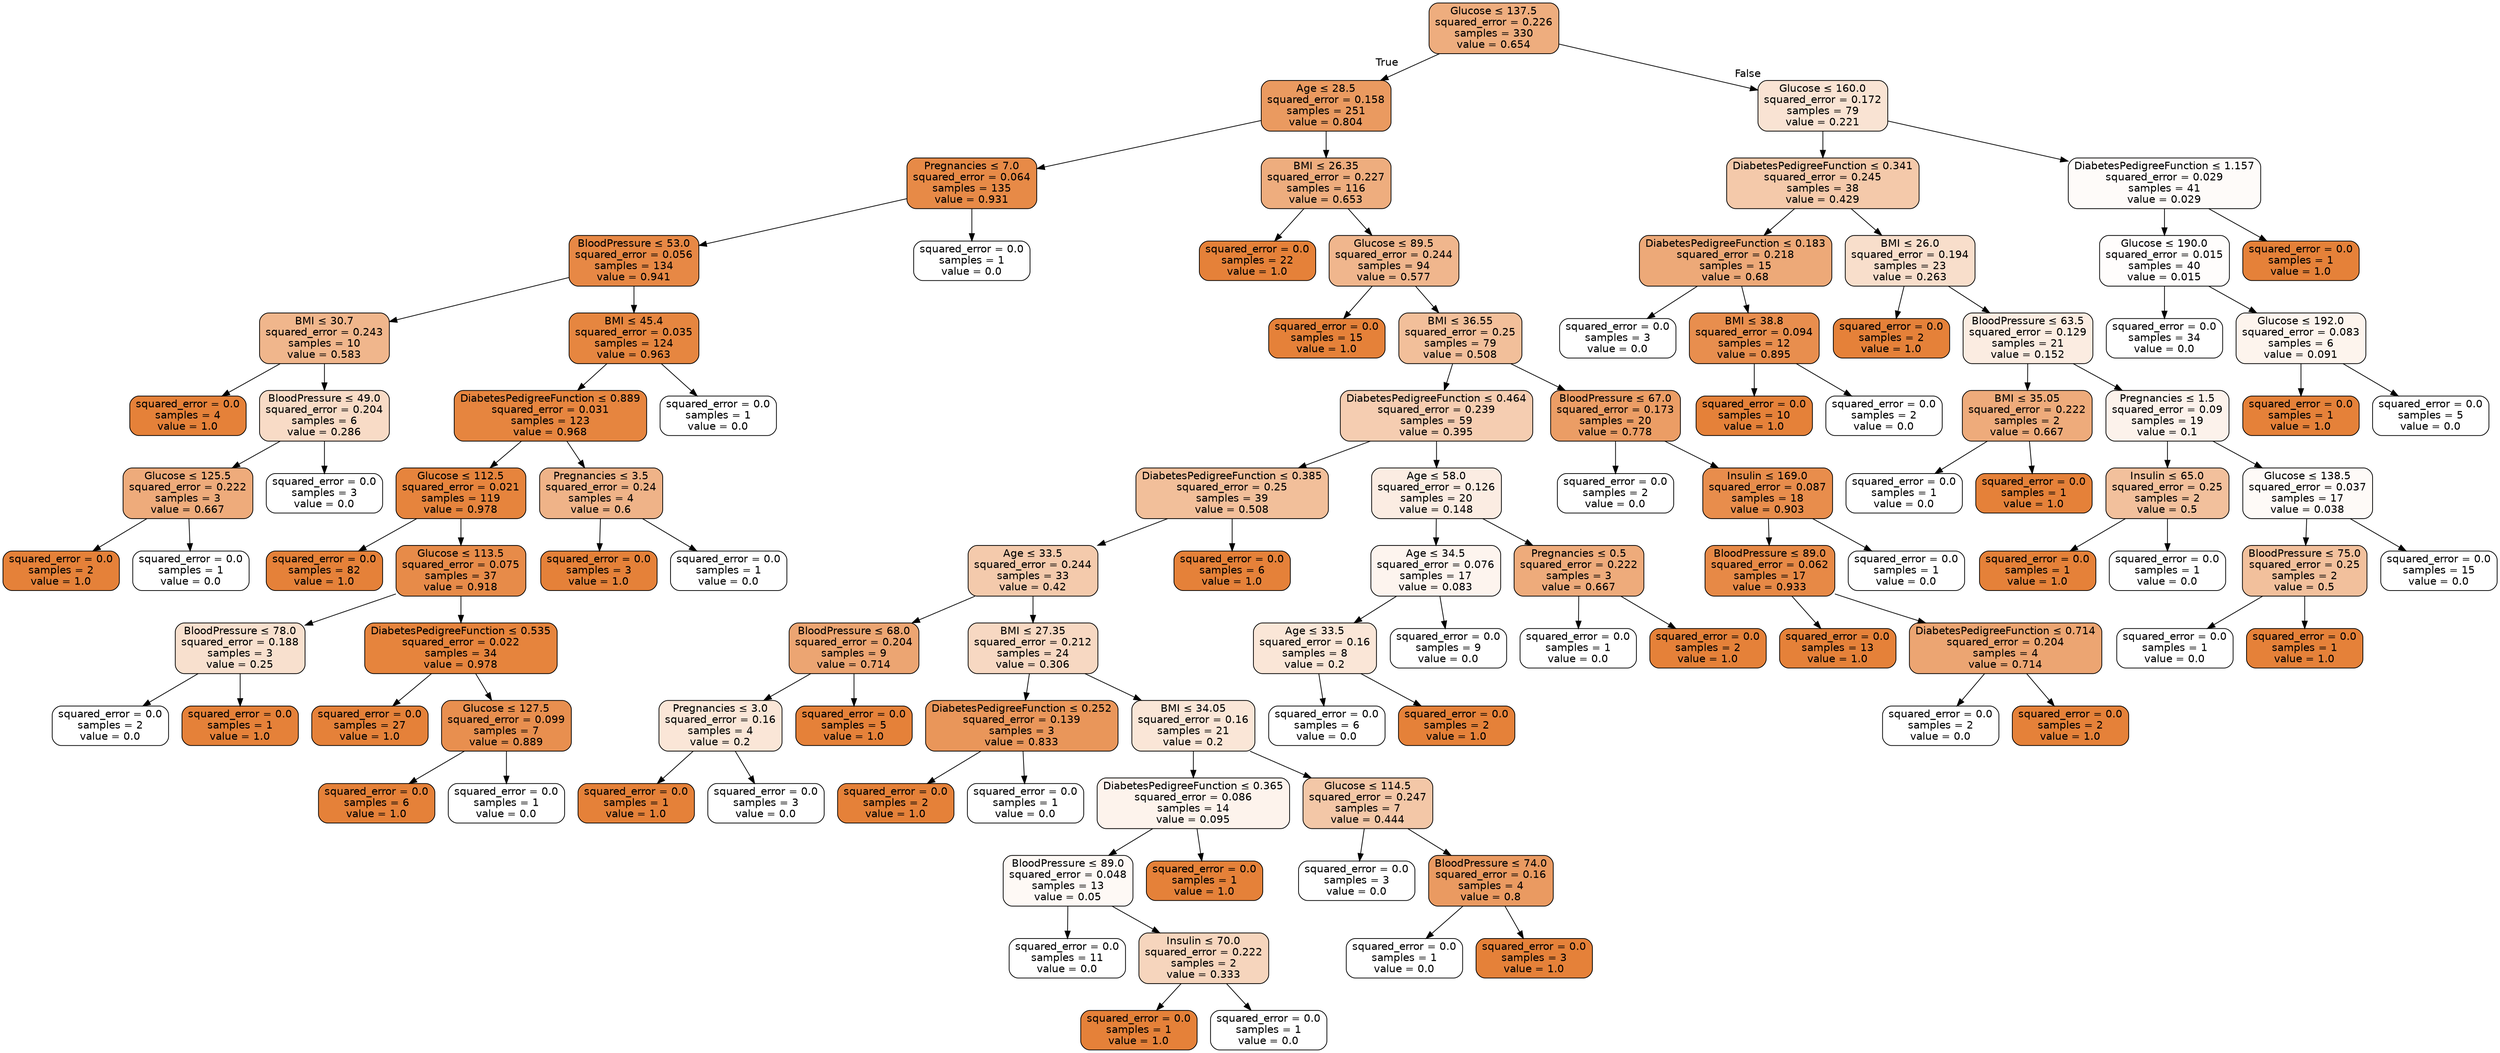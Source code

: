 digraph Tree {
node [shape=box, style="filled, rounded", color="black", fontname="helvetica"] ;
edge [fontname="helvetica"] ;
0 [label=<Glucose &le; 137.5<br/>squared_error = 0.226<br/>samples = 330<br/>value = 0.654>, fillcolor="#eead7e"] ;
1 [label=<Age &le; 28.5<br/>squared_error = 0.158<br/>samples = 251<br/>value = 0.804>, fillcolor="#ea9a60"] ;
0 -> 1 [labeldistance=2.5, labelangle=45, headlabel="True"] ;
2 [label=<Pregnancies &le; 7.0<br/>squared_error = 0.064<br/>samples = 135<br/>value = 0.931>, fillcolor="#e78a47"] ;
1 -> 2 ;
3 [label=<BloodPressure &le; 53.0<br/>squared_error = 0.056<br/>samples = 134<br/>value = 0.941>, fillcolor="#e78845"] ;
2 -> 3 ;
4 [label=<BMI &le; 30.7<br/>squared_error = 0.243<br/>samples = 10<br/>value = 0.583>, fillcolor="#f0b68c"] ;
3 -> 4 ;
5 [label=<squared_error = 0.0<br/>samples = 4<br/>value = 1.0>, fillcolor="#e58139"] ;
4 -> 5 ;
6 [label=<BloodPressure &le; 49.0<br/>squared_error = 0.204<br/>samples = 6<br/>value = 0.286>, fillcolor="#f8dbc6"] ;
4 -> 6 ;
7 [label=<Glucose &le; 125.5<br/>squared_error = 0.222<br/>samples = 3<br/>value = 0.667>, fillcolor="#eeab7b"] ;
6 -> 7 ;
8 [label=<squared_error = 0.0<br/>samples = 2<br/>value = 1.0>, fillcolor="#e58139"] ;
7 -> 8 ;
9 [label=<squared_error = 0.0<br/>samples = 1<br/>value = 0.0>, fillcolor="#ffffff"] ;
7 -> 9 ;
10 [label=<squared_error = 0.0<br/>samples = 3<br/>value = 0.0>, fillcolor="#ffffff"] ;
6 -> 10 ;
11 [label=<BMI &le; 45.4<br/>squared_error = 0.035<br/>samples = 124<br/>value = 0.963>, fillcolor="#e68640"] ;
3 -> 11 ;
12 [label=<DiabetesPedigreeFunction &le; 0.889<br/>squared_error = 0.031<br/>samples = 123<br/>value = 0.968>, fillcolor="#e6853f"] ;
11 -> 12 ;
13 [label=<Glucose &le; 112.5<br/>squared_error = 0.021<br/>samples = 119<br/>value = 0.978>, fillcolor="#e6843d"] ;
12 -> 13 ;
14 [label=<squared_error = 0.0<br/>samples = 82<br/>value = 1.0>, fillcolor="#e58139"] ;
13 -> 14 ;
15 [label=<Glucose &le; 113.5<br/>squared_error = 0.075<br/>samples = 37<br/>value = 0.918>, fillcolor="#e78b49"] ;
13 -> 15 ;
16 [label=<BloodPressure &le; 78.0<br/>squared_error = 0.188<br/>samples = 3<br/>value = 0.25>, fillcolor="#f8e0ce"] ;
15 -> 16 ;
17 [label=<squared_error = 0.0<br/>samples = 2<br/>value = 0.0>, fillcolor="#ffffff"] ;
16 -> 17 ;
18 [label=<squared_error = 0.0<br/>samples = 1<br/>value = 1.0>, fillcolor="#e58139"] ;
16 -> 18 ;
19 [label=<DiabetesPedigreeFunction &le; 0.535<br/>squared_error = 0.022<br/>samples = 34<br/>value = 0.978>, fillcolor="#e6843d"] ;
15 -> 19 ;
20 [label=<squared_error = 0.0<br/>samples = 27<br/>value = 1.0>, fillcolor="#e58139"] ;
19 -> 20 ;
21 [label=<Glucose &le; 127.5<br/>squared_error = 0.099<br/>samples = 7<br/>value = 0.889>, fillcolor="#e88f4f"] ;
19 -> 21 ;
22 [label=<squared_error = 0.0<br/>samples = 6<br/>value = 1.0>, fillcolor="#e58139"] ;
21 -> 22 ;
23 [label=<squared_error = 0.0<br/>samples = 1<br/>value = 0.0>, fillcolor="#ffffff"] ;
21 -> 23 ;
24 [label=<Pregnancies &le; 3.5<br/>squared_error = 0.24<br/>samples = 4<br/>value = 0.6>, fillcolor="#efb388"] ;
12 -> 24 ;
25 [label=<squared_error = 0.0<br/>samples = 3<br/>value = 1.0>, fillcolor="#e58139"] ;
24 -> 25 ;
26 [label=<squared_error = 0.0<br/>samples = 1<br/>value = 0.0>, fillcolor="#ffffff"] ;
24 -> 26 ;
27 [label=<squared_error = 0.0<br/>samples = 1<br/>value = 0.0>, fillcolor="#ffffff"] ;
11 -> 27 ;
28 [label=<squared_error = 0.0<br/>samples = 1<br/>value = 0.0>, fillcolor="#ffffff"] ;
2 -> 28 ;
29 [label=<BMI &le; 26.35<br/>squared_error = 0.227<br/>samples = 116<br/>value = 0.653>, fillcolor="#eead7e"] ;
1 -> 29 ;
30 [label=<squared_error = 0.0<br/>samples = 22<br/>value = 1.0>, fillcolor="#e58139"] ;
29 -> 30 ;
31 [label=<Glucose &le; 89.5<br/>squared_error = 0.244<br/>samples = 94<br/>value = 0.577>, fillcolor="#f0b68d"] ;
29 -> 31 ;
32 [label=<squared_error = 0.0<br/>samples = 15<br/>value = 1.0>, fillcolor="#e58139"] ;
31 -> 32 ;
33 [label=<BMI &le; 36.55<br/>squared_error = 0.25<br/>samples = 79<br/>value = 0.508>, fillcolor="#f2bf9a"] ;
31 -> 33 ;
34 [label=<DiabetesPedigreeFunction &le; 0.464<br/>squared_error = 0.239<br/>samples = 59<br/>value = 0.395>, fillcolor="#f5cdb1"] ;
33 -> 34 ;
35 [label=<DiabetesPedigreeFunction &le; 0.385<br/>squared_error = 0.25<br/>samples = 39<br/>value = 0.508>, fillcolor="#f2bf9a"] ;
34 -> 35 ;
36 [label=<Age &le; 33.5<br/>squared_error = 0.244<br/>samples = 33<br/>value = 0.42>, fillcolor="#f4caac"] ;
35 -> 36 ;
37 [label=<BloodPressure &le; 68.0<br/>squared_error = 0.204<br/>samples = 9<br/>value = 0.714>, fillcolor="#eca572"] ;
36 -> 37 ;
38 [label=<Pregnancies &le; 3.0<br/>squared_error = 0.16<br/>samples = 4<br/>value = 0.2>, fillcolor="#fae6d7"] ;
37 -> 38 ;
39 [label=<squared_error = 0.0<br/>samples = 1<br/>value = 1.0>, fillcolor="#e58139"] ;
38 -> 39 ;
40 [label=<squared_error = 0.0<br/>samples = 3<br/>value = 0.0>, fillcolor="#ffffff"] ;
38 -> 40 ;
41 [label=<squared_error = 0.0<br/>samples = 5<br/>value = 1.0>, fillcolor="#e58139"] ;
37 -> 41 ;
42 [label=<BMI &le; 27.35<br/>squared_error = 0.212<br/>samples = 24<br/>value = 0.306>, fillcolor="#f7d8c2"] ;
36 -> 42 ;
43 [label=<DiabetesPedigreeFunction &le; 0.252<br/>squared_error = 0.139<br/>samples = 3<br/>value = 0.833>, fillcolor="#e9965a"] ;
42 -> 43 ;
44 [label=<squared_error = 0.0<br/>samples = 2<br/>value = 1.0>, fillcolor="#e58139"] ;
43 -> 44 ;
45 [label=<squared_error = 0.0<br/>samples = 1<br/>value = 0.0>, fillcolor="#ffffff"] ;
43 -> 45 ;
46 [label=<BMI &le; 34.05<br/>squared_error = 0.16<br/>samples = 21<br/>value = 0.2>, fillcolor="#fae6d7"] ;
42 -> 46 ;
47 [label=<DiabetesPedigreeFunction &le; 0.365<br/>squared_error = 0.086<br/>samples = 14<br/>value = 0.095>, fillcolor="#fdf3ec"] ;
46 -> 47 ;
48 [label=<BloodPressure &le; 89.0<br/>squared_error = 0.048<br/>samples = 13<br/>value = 0.05>, fillcolor="#fef9f5"] ;
47 -> 48 ;
49 [label=<squared_error = 0.0<br/>samples = 11<br/>value = 0.0>, fillcolor="#ffffff"] ;
48 -> 49 ;
50 [label=<Insulin &le; 70.0<br/>squared_error = 0.222<br/>samples = 2<br/>value = 0.333>, fillcolor="#f6d5bd"] ;
48 -> 50 ;
51 [label=<squared_error = 0.0<br/>samples = 1<br/>value = 1.0>, fillcolor="#e58139"] ;
50 -> 51 ;
52 [label=<squared_error = 0.0<br/>samples = 1<br/>value = 0.0>, fillcolor="#ffffff"] ;
50 -> 52 ;
53 [label=<squared_error = 0.0<br/>samples = 1<br/>value = 1.0>, fillcolor="#e58139"] ;
47 -> 53 ;
54 [label=<Glucose &le; 114.5<br/>squared_error = 0.247<br/>samples = 7<br/>value = 0.444>, fillcolor="#f3c7a7"] ;
46 -> 54 ;
55 [label=<squared_error = 0.0<br/>samples = 3<br/>value = 0.0>, fillcolor="#ffffff"] ;
54 -> 55 ;
56 [label=<BloodPressure &le; 74.0<br/>squared_error = 0.16<br/>samples = 4<br/>value = 0.8>, fillcolor="#ea9a61"] ;
54 -> 56 ;
57 [label=<squared_error = 0.0<br/>samples = 1<br/>value = 0.0>, fillcolor="#ffffff"] ;
56 -> 57 ;
58 [label=<squared_error = 0.0<br/>samples = 3<br/>value = 1.0>, fillcolor="#e58139"] ;
56 -> 58 ;
59 [label=<squared_error = 0.0<br/>samples = 6<br/>value = 1.0>, fillcolor="#e58139"] ;
35 -> 59 ;
60 [label=<Age &le; 58.0<br/>squared_error = 0.126<br/>samples = 20<br/>value = 0.148>, fillcolor="#fbece2"] ;
34 -> 60 ;
61 [label=<Age &le; 34.5<br/>squared_error = 0.076<br/>samples = 17<br/>value = 0.083>, fillcolor="#fdf4ee"] ;
60 -> 61 ;
62 [label=<Age &le; 33.5<br/>squared_error = 0.16<br/>samples = 8<br/>value = 0.2>, fillcolor="#fae6d7"] ;
61 -> 62 ;
63 [label=<squared_error = 0.0<br/>samples = 6<br/>value = 0.0>, fillcolor="#ffffff"] ;
62 -> 63 ;
64 [label=<squared_error = 0.0<br/>samples = 2<br/>value = 1.0>, fillcolor="#e58139"] ;
62 -> 64 ;
65 [label=<squared_error = 0.0<br/>samples = 9<br/>value = 0.0>, fillcolor="#ffffff"] ;
61 -> 65 ;
66 [label=<Pregnancies &le; 0.5<br/>squared_error = 0.222<br/>samples = 3<br/>value = 0.667>, fillcolor="#eeab7b"] ;
60 -> 66 ;
67 [label=<squared_error = 0.0<br/>samples = 1<br/>value = 0.0>, fillcolor="#ffffff"] ;
66 -> 67 ;
68 [label=<squared_error = 0.0<br/>samples = 2<br/>value = 1.0>, fillcolor="#e58139"] ;
66 -> 68 ;
69 [label=<BloodPressure &le; 67.0<br/>squared_error = 0.173<br/>samples = 20<br/>value = 0.778>, fillcolor="#eb9d65"] ;
33 -> 69 ;
70 [label=<squared_error = 0.0<br/>samples = 2<br/>value = 0.0>, fillcolor="#ffffff"] ;
69 -> 70 ;
71 [label=<Insulin &le; 169.0<br/>squared_error = 0.087<br/>samples = 18<br/>value = 0.903>, fillcolor="#e88d4c"] ;
69 -> 71 ;
72 [label=<BloodPressure &le; 89.0<br/>squared_error = 0.062<br/>samples = 17<br/>value = 0.933>, fillcolor="#e78946"] ;
71 -> 72 ;
73 [label=<squared_error = 0.0<br/>samples = 13<br/>value = 1.0>, fillcolor="#e58139"] ;
72 -> 73 ;
74 [label=<DiabetesPedigreeFunction &le; 0.714<br/>squared_error = 0.204<br/>samples = 4<br/>value = 0.714>, fillcolor="#eca572"] ;
72 -> 74 ;
75 [label=<squared_error = 0.0<br/>samples = 2<br/>value = 0.0>, fillcolor="#ffffff"] ;
74 -> 75 ;
76 [label=<squared_error = 0.0<br/>samples = 2<br/>value = 1.0>, fillcolor="#e58139"] ;
74 -> 76 ;
77 [label=<squared_error = 0.0<br/>samples = 1<br/>value = 0.0>, fillcolor="#ffffff"] ;
71 -> 77 ;
78 [label=<Glucose &le; 160.0<br/>squared_error = 0.172<br/>samples = 79<br/>value = 0.221>, fillcolor="#f9e3d3"] ;
0 -> 78 [labeldistance=2.5, labelangle=-45, headlabel="False"] ;
79 [label=<DiabetesPedigreeFunction &le; 0.341<br/>squared_error = 0.245<br/>samples = 38<br/>value = 0.429>, fillcolor="#f4c9aa"] ;
78 -> 79 ;
80 [label=<DiabetesPedigreeFunction &le; 0.183<br/>squared_error = 0.218<br/>samples = 15<br/>value = 0.68>, fillcolor="#eda978"] ;
79 -> 80 ;
81 [label=<squared_error = 0.0<br/>samples = 3<br/>value = 0.0>, fillcolor="#ffffff"] ;
80 -> 81 ;
82 [label=<BMI &le; 38.8<br/>squared_error = 0.094<br/>samples = 12<br/>value = 0.895>, fillcolor="#e88e4e"] ;
80 -> 82 ;
83 [label=<squared_error = 0.0<br/>samples = 10<br/>value = 1.0>, fillcolor="#e58139"] ;
82 -> 83 ;
84 [label=<squared_error = 0.0<br/>samples = 2<br/>value = 0.0>, fillcolor="#ffffff"] ;
82 -> 84 ;
85 [label=<BMI &le; 26.0<br/>squared_error = 0.194<br/>samples = 23<br/>value = 0.263>, fillcolor="#f8decb"] ;
79 -> 85 ;
86 [label=<squared_error = 0.0<br/>samples = 2<br/>value = 1.0>, fillcolor="#e58139"] ;
85 -> 86 ;
87 [label=<BloodPressure &le; 63.5<br/>squared_error = 0.129<br/>samples = 21<br/>value = 0.152>, fillcolor="#fbece1"] ;
85 -> 87 ;
88 [label=<BMI &le; 35.05<br/>squared_error = 0.222<br/>samples = 2<br/>value = 0.667>, fillcolor="#eeab7b"] ;
87 -> 88 ;
89 [label=<squared_error = 0.0<br/>samples = 1<br/>value = 0.0>, fillcolor="#ffffff"] ;
88 -> 89 ;
90 [label=<squared_error = 0.0<br/>samples = 1<br/>value = 1.0>, fillcolor="#e58139"] ;
88 -> 90 ;
91 [label=<Pregnancies &le; 1.5<br/>squared_error = 0.09<br/>samples = 19<br/>value = 0.1>, fillcolor="#fcf2eb"] ;
87 -> 91 ;
92 [label=<Insulin &le; 65.0<br/>squared_error = 0.25<br/>samples = 2<br/>value = 0.5>, fillcolor="#f2c09c"] ;
91 -> 92 ;
93 [label=<squared_error = 0.0<br/>samples = 1<br/>value = 1.0>, fillcolor="#e58139"] ;
92 -> 93 ;
94 [label=<squared_error = 0.0<br/>samples = 1<br/>value = 0.0>, fillcolor="#ffffff"] ;
92 -> 94 ;
95 [label=<Glucose &le; 138.5<br/>squared_error = 0.037<br/>samples = 17<br/>value = 0.038>, fillcolor="#fefaf7"] ;
91 -> 95 ;
96 [label=<BloodPressure &le; 75.0<br/>squared_error = 0.25<br/>samples = 2<br/>value = 0.5>, fillcolor="#f2c09c"] ;
95 -> 96 ;
97 [label=<squared_error = 0.0<br/>samples = 1<br/>value = 0.0>, fillcolor="#ffffff"] ;
96 -> 97 ;
98 [label=<squared_error = 0.0<br/>samples = 1<br/>value = 1.0>, fillcolor="#e58139"] ;
96 -> 98 ;
99 [label=<squared_error = 0.0<br/>samples = 15<br/>value = 0.0>, fillcolor="#ffffff"] ;
95 -> 99 ;
100 [label=<DiabetesPedigreeFunction &le; 1.157<br/>squared_error = 0.029<br/>samples = 41<br/>value = 0.029>, fillcolor="#fefbf9"] ;
78 -> 100 ;
101 [label=<Glucose &le; 190.0<br/>squared_error = 0.015<br/>samples = 40<br/>value = 0.015>, fillcolor="#fffdfc"] ;
100 -> 101 ;
102 [label=<squared_error = 0.0<br/>samples = 34<br/>value = 0.0>, fillcolor="#ffffff"] ;
101 -> 102 ;
103 [label=<Glucose &le; 192.0<br/>squared_error = 0.083<br/>samples = 6<br/>value = 0.091>, fillcolor="#fdf4ed"] ;
101 -> 103 ;
104 [label=<squared_error = 0.0<br/>samples = 1<br/>value = 1.0>, fillcolor="#e58139"] ;
103 -> 104 ;
105 [label=<squared_error = 0.0<br/>samples = 5<br/>value = 0.0>, fillcolor="#ffffff"] ;
103 -> 105 ;
106 [label=<squared_error = 0.0<br/>samples = 1<br/>value = 1.0>, fillcolor="#e58139"] ;
100 -> 106 ;
}